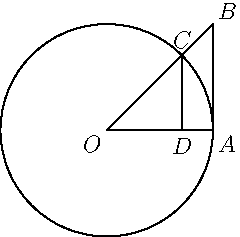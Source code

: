 
import geometry;

size(120);

pair O = (0, 0);
label("$O$", O, SW);
real r = 1, theta = pi / 4;
path mycircle = circle(O, r);
draw(mycircle);

pair A = (r, 0);
pair B = (r, r * tan(theta));
pair C = (r * cos(theta), r * sin(theta));
pair D = (r * cos(theta), 0);

label("$A$", A, SE);
label("$B$", B, NE);
label("$C$", C, N);
label("$D$", D, S);

draw(O -- A -- B -- cycle);
draw(C -- D);
